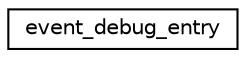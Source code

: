 digraph G
{
  edge [fontname="Helvetica",fontsize="10",labelfontname="Helvetica",labelfontsize="10"];
  node [fontname="Helvetica",fontsize="10",shape=record];
  rankdir="LR";
  Node1 [label="event_debug_entry",height=0.2,width=0.4,color="black", fillcolor="white", style="filled",URL="$structevent__debug__entry.html"];
}
